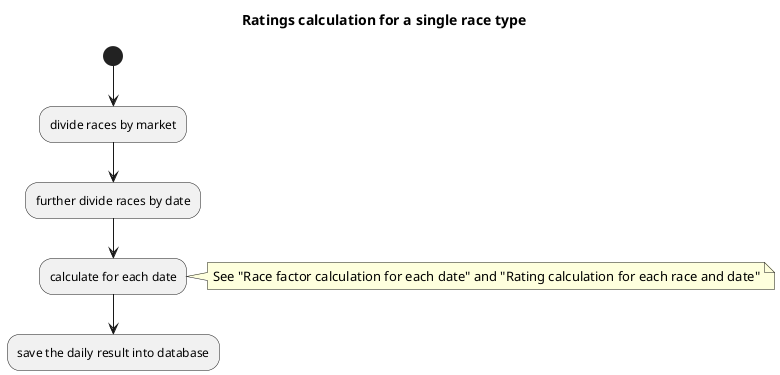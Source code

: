 @startuml
title Ratings calculation for a single race type
(*) --> "divide races by market"
"divide races by market" --> "further divide races by date"
"further divide races by date" --> "calculate for each date"
note right
See "Race factor calculation for each date" and "Rating calculation for each race and date"
end note
"calculate for each date" --> "save the daily result into database"
@enduml